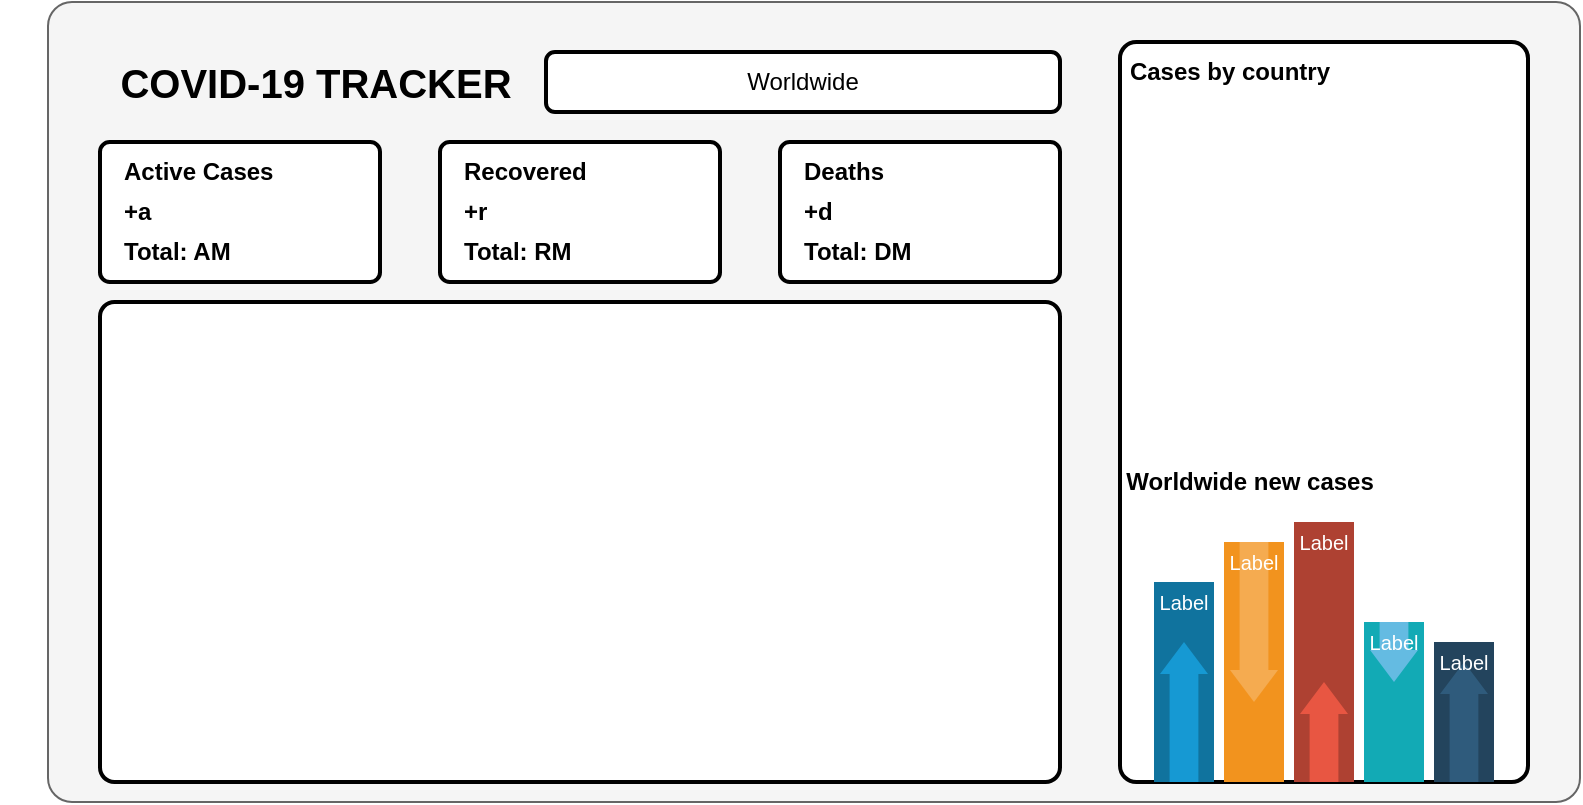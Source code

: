 <mxfile version="14.6.13" type="device"><diagram id="C5RBs43oDa-KdzZeNtuy" name="Page-1"><mxGraphModel dx="1695" dy="486" grid="1" gridSize="10" guides="1" tooltips="1" connect="1" arrows="1" fold="1" page="1" pageScale="1" pageWidth="827" pageHeight="1169" math="0" shadow="0"><root><mxCell id="WIyWlLk6GJQsqaUBKTNV-0"/><mxCell id="WIyWlLk6GJQsqaUBKTNV-1" parent="WIyWlLk6GJQsqaUBKTNV-0"/><mxCell id="Mkj91HcKGcF6vQGNEvIe-0" value="" style="rounded=1;whiteSpace=wrap;html=1;arcSize=3;fillColor=#f5f5f5;strokeColor=#666666;fontColor=#333333;" vertex="1" parent="WIyWlLk6GJQsqaUBKTNV-1"><mxGeometry x="14" y="120" width="766" height="400" as="geometry"/></mxCell><mxCell id="Mkj91HcKGcF6vQGNEvIe-1" value="&lt;font size=&quot;1&quot;&gt;&lt;b style=&quot;font-size: 20px&quot;&gt;COVID-19 TRACKER&lt;/b&gt;&lt;/font&gt;" style="text;html=1;strokeColor=none;fillColor=none;align=center;verticalAlign=middle;whiteSpace=wrap;rounded=0;strokeWidth=2;" vertex="1" parent="WIyWlLk6GJQsqaUBKTNV-1"><mxGeometry x="-10" y="150" width="316" height="20" as="geometry"/></mxCell><mxCell id="Mkj91HcKGcF6vQGNEvIe-2" value="Worldwide" style="rounded=1;whiteSpace=wrap;html=1;strokeWidth=2;" vertex="1" parent="WIyWlLk6GJQsqaUBKTNV-1"><mxGeometry x="263" y="145" width="257" height="30" as="geometry"/></mxCell><mxCell id="Mkj91HcKGcF6vQGNEvIe-3" value="" style="rounded=1;whiteSpace=wrap;html=1;strokeWidth=2;arcSize=7;" vertex="1" parent="WIyWlLk6GJQsqaUBKTNV-1"><mxGeometry x="40" y="190" width="140" height="70" as="geometry"/></mxCell><mxCell id="Mkj91HcKGcF6vQGNEvIe-5" value="&lt;b&gt;Active Cases&lt;/b&gt;" style="text;html=1;strokeColor=none;fillColor=none;align=left;verticalAlign=middle;whiteSpace=wrap;rounded=0;" vertex="1" parent="WIyWlLk6GJQsqaUBKTNV-1"><mxGeometry x="50" y="195" width="120" height="20" as="geometry"/></mxCell><mxCell id="Mkj91HcKGcF6vQGNEvIe-6" value="&lt;b&gt;+a&lt;/b&gt;" style="text;html=1;strokeColor=none;fillColor=none;align=left;verticalAlign=middle;whiteSpace=wrap;rounded=0;" vertex="1" parent="WIyWlLk6GJQsqaUBKTNV-1"><mxGeometry x="50" y="215" width="120" height="20" as="geometry"/></mxCell><mxCell id="Mkj91HcKGcF6vQGNEvIe-7" value="&lt;b&gt;Total: AM&lt;/b&gt;" style="text;html=1;strokeColor=none;fillColor=none;align=left;verticalAlign=middle;whiteSpace=wrap;rounded=0;" vertex="1" parent="WIyWlLk6GJQsqaUBKTNV-1"><mxGeometry x="50" y="235" width="120" height="20" as="geometry"/></mxCell><mxCell id="Mkj91HcKGcF6vQGNEvIe-8" value="" style="rounded=1;whiteSpace=wrap;html=1;strokeWidth=2;arcSize=7;" vertex="1" parent="WIyWlLk6GJQsqaUBKTNV-1"><mxGeometry x="210" y="190" width="140" height="70" as="geometry"/></mxCell><mxCell id="Mkj91HcKGcF6vQGNEvIe-9" value="&lt;b&gt;Recovered&lt;/b&gt;" style="text;html=1;strokeColor=none;fillColor=none;align=left;verticalAlign=middle;whiteSpace=wrap;rounded=0;" vertex="1" parent="WIyWlLk6GJQsqaUBKTNV-1"><mxGeometry x="220" y="195" width="120" height="20" as="geometry"/></mxCell><mxCell id="Mkj91HcKGcF6vQGNEvIe-10" value="&lt;b&gt;+r&lt;/b&gt;" style="text;html=1;strokeColor=none;fillColor=none;align=left;verticalAlign=middle;whiteSpace=wrap;rounded=0;" vertex="1" parent="WIyWlLk6GJQsqaUBKTNV-1"><mxGeometry x="220" y="215" width="120" height="20" as="geometry"/></mxCell><mxCell id="Mkj91HcKGcF6vQGNEvIe-11" value="&lt;b&gt;Total: RM&lt;/b&gt;" style="text;html=1;strokeColor=none;fillColor=none;align=left;verticalAlign=middle;whiteSpace=wrap;rounded=0;" vertex="1" parent="WIyWlLk6GJQsqaUBKTNV-1"><mxGeometry x="220" y="235" width="120" height="20" as="geometry"/></mxCell><mxCell id="Mkj91HcKGcF6vQGNEvIe-12" value="" style="rounded=1;whiteSpace=wrap;html=1;strokeWidth=2;arcSize=7;" vertex="1" parent="WIyWlLk6GJQsqaUBKTNV-1"><mxGeometry x="380" y="190" width="140" height="70" as="geometry"/></mxCell><mxCell id="Mkj91HcKGcF6vQGNEvIe-13" value="&lt;b&gt;Deaths&lt;/b&gt;" style="text;html=1;strokeColor=none;fillColor=none;align=left;verticalAlign=middle;whiteSpace=wrap;rounded=0;" vertex="1" parent="WIyWlLk6GJQsqaUBKTNV-1"><mxGeometry x="390" y="195" width="120" height="20" as="geometry"/></mxCell><mxCell id="Mkj91HcKGcF6vQGNEvIe-14" value="&lt;b&gt;+d&lt;/b&gt;" style="text;html=1;strokeColor=none;fillColor=none;align=left;verticalAlign=middle;whiteSpace=wrap;rounded=0;" vertex="1" parent="WIyWlLk6GJQsqaUBKTNV-1"><mxGeometry x="390" y="215" width="120" height="20" as="geometry"/></mxCell><mxCell id="Mkj91HcKGcF6vQGNEvIe-15" value="&lt;b&gt;Total: DM&lt;/b&gt;" style="text;html=1;strokeColor=none;fillColor=none;align=left;verticalAlign=middle;whiteSpace=wrap;rounded=0;" vertex="1" parent="WIyWlLk6GJQsqaUBKTNV-1"><mxGeometry x="390" y="235" width="120" height="20" as="geometry"/></mxCell><mxCell id="Mkj91HcKGcF6vQGNEvIe-16" value="" style="rounded=1;whiteSpace=wrap;html=1;strokeWidth=2;arcSize=3;" vertex="1" parent="WIyWlLk6GJQsqaUBKTNV-1"><mxGeometry x="40" y="270" width="480" height="240" as="geometry"/></mxCell><mxCell id="Mkj91HcKGcF6vQGNEvIe-17" value="" style="shape=image;html=1;verticalAlign=top;verticalLabelPosition=bottom;labelBackgroundColor=#ffffff;imageAspect=0;aspect=fixed;image=https://cdn3.iconfinder.com/data/icons/logos-brands-3/24/logo_brand_brands_logos_maps_google-128.png;strokeWidth=2;" vertex="1" parent="WIyWlLk6GJQsqaUBKTNV-1"><mxGeometry x="200" y="326" width="128" height="128" as="geometry"/></mxCell><mxCell id="Mkj91HcKGcF6vQGNEvIe-18" value="&lt;br&gt;" style="rounded=1;whiteSpace=wrap;html=1;strokeWidth=2;arcSize=4;" vertex="1" parent="WIyWlLk6GJQsqaUBKTNV-1"><mxGeometry x="550" y="140" width="204" height="370" as="geometry"/></mxCell><mxCell id="Mkj91HcKGcF6vQGNEvIe-19" value="&lt;b&gt;Cases by country&lt;/b&gt;" style="text;html=1;strokeColor=none;fillColor=none;align=center;verticalAlign=middle;whiteSpace=wrap;rounded=0;" vertex="1" parent="WIyWlLk6GJQsqaUBKTNV-1"><mxGeometry x="540" y="145" width="130" height="20" as="geometry"/></mxCell><mxCell id="Mkj91HcKGcF6vQGNEvIe-21" value="&lt;b&gt;Worldwide new cases&lt;/b&gt;" style="text;html=1;strokeColor=none;fillColor=none;align=center;verticalAlign=middle;whiteSpace=wrap;rounded=0;" vertex="1" parent="WIyWlLk6GJQsqaUBKTNV-1"><mxGeometry x="550" y="350" width="130" height="20" as="geometry"/></mxCell><mxCell id="Mkj91HcKGcF6vQGNEvIe-23" value="" style="fillColor=#10739E;strokeColor=none;" vertex="1" parent="WIyWlLk6GJQsqaUBKTNV-1"><mxGeometry x="567" y="410" width="30" height="100" as="geometry"/></mxCell><mxCell id="Mkj91HcKGcF6vQGNEvIe-24" value="" style="shape=mxgraph.arrows2.arrow;dy=0.4;dx=16;notch=0;direction=north;fillColor=#1699D3;strokeColor=none;" vertex="1" parent="Mkj91HcKGcF6vQGNEvIe-23"><mxGeometry x="3" y="30" width="24" height="70" as="geometry"/></mxCell><mxCell id="Mkj91HcKGcF6vQGNEvIe-25" value="Label" style="text;html=1;align=center;verticalAlign=middle;whiteSpace=wrap;fontColor=#FFFFFF;fontSize=10;" vertex="1" parent="Mkj91HcKGcF6vQGNEvIe-23"><mxGeometry width="30" height="20" as="geometry"/></mxCell><mxCell id="Mkj91HcKGcF6vQGNEvIe-26" value="" style="fillColor=#F2931E;strokeColor=none;" vertex="1" parent="WIyWlLk6GJQsqaUBKTNV-1"><mxGeometry x="602" y="390" width="30" height="120" as="geometry"/></mxCell><mxCell id="Mkj91HcKGcF6vQGNEvIe-27" value="" style="shape=mxgraph.arrows2.arrow;dy=0.4;dx=16;notch=0;direction=south;fillColor=#F5AB50;strokeColor=none;" vertex="1" parent="Mkj91HcKGcF6vQGNEvIe-26"><mxGeometry x="3" width="24" height="80" as="geometry"/></mxCell><mxCell id="Mkj91HcKGcF6vQGNEvIe-28" value="Label" style="text;html=1;align=center;verticalAlign=middle;whiteSpace=wrap;fontColor=#FFFFFF;fontSize=10;" vertex="1" parent="Mkj91HcKGcF6vQGNEvIe-26"><mxGeometry width="30" height="20" as="geometry"/></mxCell><mxCell id="Mkj91HcKGcF6vQGNEvIe-29" value="" style="fillColor=#AE4132;strokeColor=none;" vertex="1" parent="WIyWlLk6GJQsqaUBKTNV-1"><mxGeometry x="637" y="380" width="30" height="130" as="geometry"/></mxCell><mxCell id="Mkj91HcKGcF6vQGNEvIe-30" value="" style="shape=mxgraph.arrows2.arrow;dy=0.4;dx=16;notch=0;direction=north;fillColor=#E85642;strokeColor=none;" vertex="1" parent="Mkj91HcKGcF6vQGNEvIe-29"><mxGeometry x="3" y="80" width="24" height="50" as="geometry"/></mxCell><mxCell id="Mkj91HcKGcF6vQGNEvIe-31" value="Label" style="text;html=1;align=center;verticalAlign=middle;whiteSpace=wrap;fontColor=#FFFFFF;fontSize=10;" vertex="1" parent="Mkj91HcKGcF6vQGNEvIe-29"><mxGeometry width="30" height="20" as="geometry"/></mxCell><mxCell id="Mkj91HcKGcF6vQGNEvIe-32" value="" style="fillColor=#12AAB5;strokeColor=none;" vertex="1" parent="WIyWlLk6GJQsqaUBKTNV-1"><mxGeometry x="672" y="430" width="30" height="80" as="geometry"/></mxCell><mxCell id="Mkj91HcKGcF6vQGNEvIe-33" value="" style="shape=mxgraph.arrows2.arrow;dy=0.4;dx=16;notch=0;direction=south;fillColor=#64BBE2;strokeColor=none;" vertex="1" parent="Mkj91HcKGcF6vQGNEvIe-32"><mxGeometry x="3" width="24" height="30" as="geometry"/></mxCell><mxCell id="Mkj91HcKGcF6vQGNEvIe-34" value="Label" style="text;html=1;align=center;verticalAlign=middle;whiteSpace=wrap;fontColor=#FFFFFF;fontSize=10;" vertex="1" parent="Mkj91HcKGcF6vQGNEvIe-32"><mxGeometry width="30" height="20" as="geometry"/></mxCell><mxCell id="Mkj91HcKGcF6vQGNEvIe-35" value="" style="fillColor=#23445D;strokeColor=none;" vertex="1" parent="WIyWlLk6GJQsqaUBKTNV-1"><mxGeometry x="707" y="440" width="30" height="70" as="geometry"/></mxCell><mxCell id="Mkj91HcKGcF6vQGNEvIe-36" value="" style="shape=mxgraph.arrows2.arrow;dy=0.4;dx=16;notch=0;direction=north;fillColor=#2F5B7C;strokeColor=none;" vertex="1" parent="Mkj91HcKGcF6vQGNEvIe-35"><mxGeometry x="3" y="10" width="24" height="60" as="geometry"/></mxCell><mxCell id="Mkj91HcKGcF6vQGNEvIe-37" value="Label" style="text;html=1;align=center;verticalAlign=middle;whiteSpace=wrap;fontColor=#FFFFFF;fontSize=10;" vertex="1" parent="Mkj91HcKGcF6vQGNEvIe-35"><mxGeometry width="30" height="20" as="geometry"/></mxCell></root></mxGraphModel></diagram></mxfile>